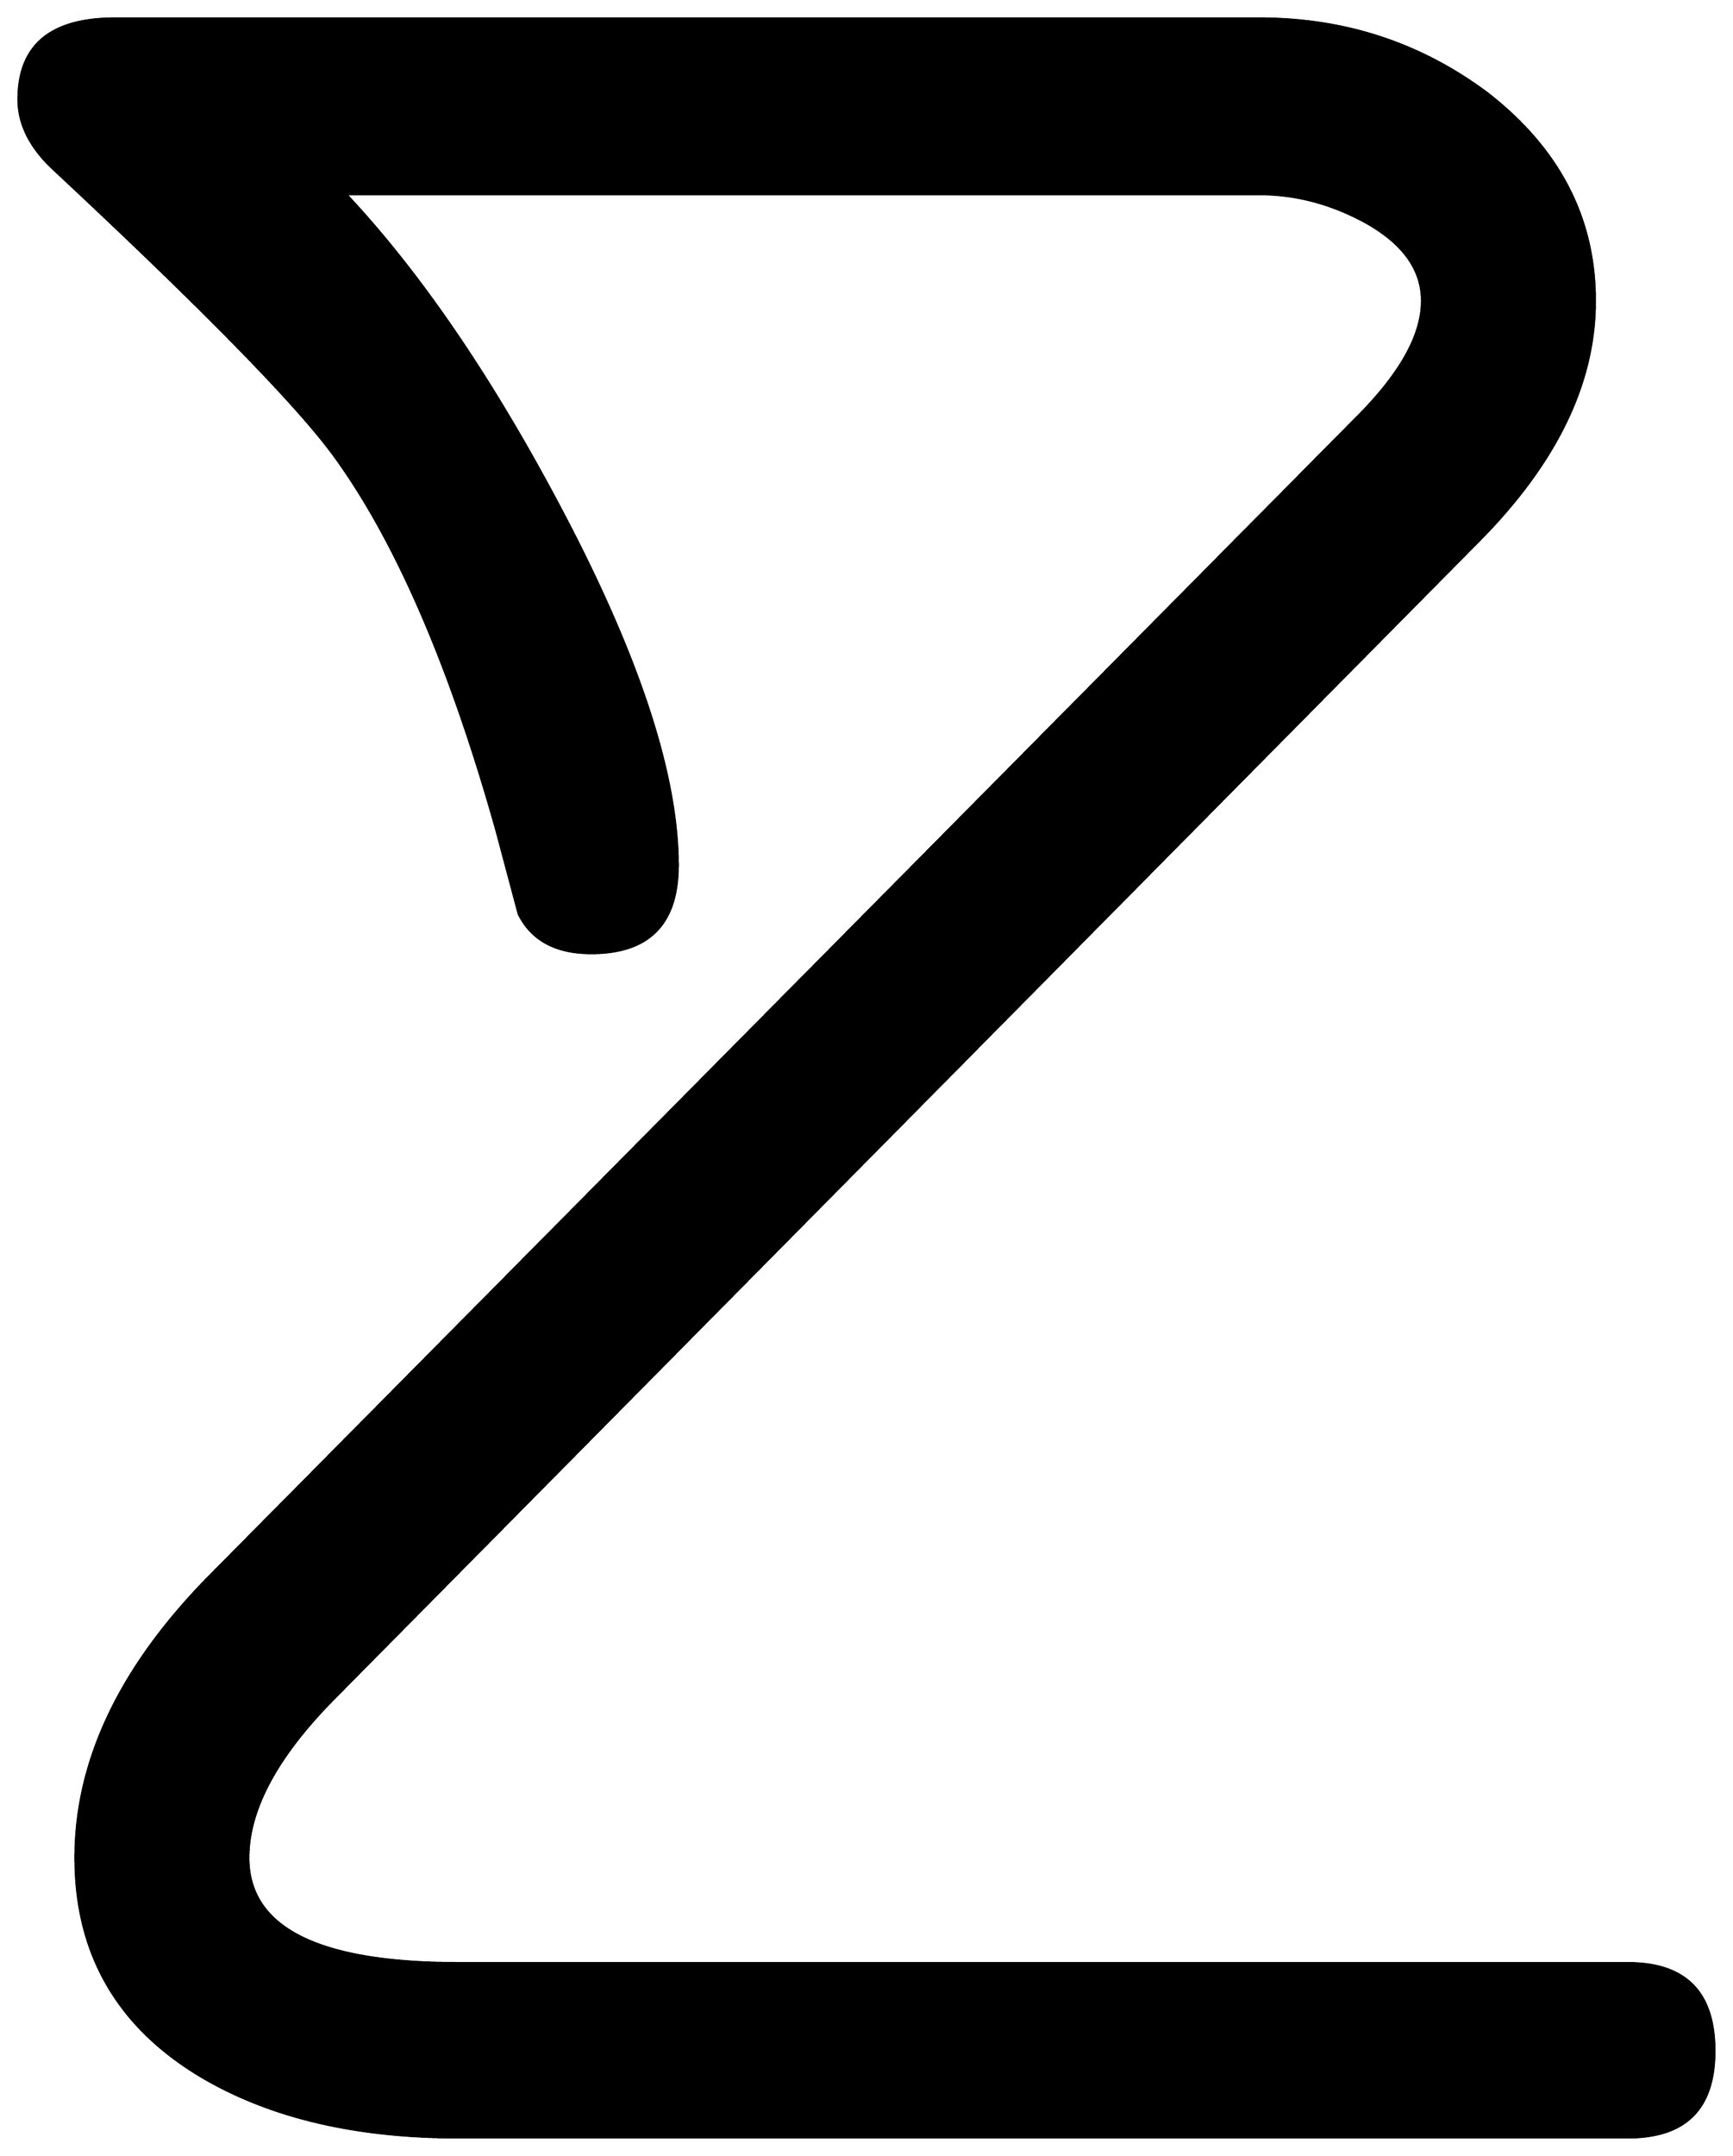 


\begin{tikzpicture}[y=0.80pt, x=0.80pt, yscale=-1.0, xscale=1.0, inner sep=0pt, outer sep=0pt]
\begin{scope}[shift={(100.0,1886.0)},nonzero rule]
  \path[draw=.,fill=.,line width=1.600pt] (1270.0,-62.0) .. controls
    (1270.0,-20.667) and (1249.333,-0.0) .. (1208.0,0.0) --
    (366.0,0.0) .. controls (292.0,0.0) and (230.333,-14.667) ..
    (181.0,-44.0) .. controls (121.0,-80.0) and (91.0,-132.333) ..
    (91.0,-201.0) .. controls (91.0,-271.0) and (123.333,-338.667)
    .. (188.0,-404.0) -- (1013.0,-1237.0) .. controls
    (1044.333,-1268.333) and (1060.0,-1296.333) .. (1060.0,-1321.0) ..
    controls (1060.0,-1344.333) and (1045.667,-1363.667) ..
    (1017.0,-1379.0) .. controls (993.0,-1391.667) and
    (968.333,-1398.0) .. (943.0,-1398.0) -- (285.0,-1398.0) ..
    controls (338.333,-1341.333) and (390.0,-1265.667) ..
    (440.0,-1171.0) .. controls (496.0,-1065.0) and
    (524.0,-979.667) .. (524.0,-915.0) .. controls (524.0,-873.0)
    and (503.333,-852.0) .. (462.0,-852.0) .. controls
    (436.667,-852.0) and (419.333,-861.333) .. (410.0,-880.0) ..
    controls (404.667,-900.0) and (399.333,-920.0) .. (394.0,-940.0)
    .. controls (360.667,-1058.667) and (321.667,-1148.667) ..
    (277.0,-1210.0) .. controls (249.667,-1247.333) and
    (182.0,-1316.333) .. (74.0,-1417.0) .. controls (58.0,-1432.333)
    and (50.0,-1448.667) .. (50.0,-1466.0) .. controls
    (50.0,-1504.667) and (73.0,-1524.0) .. (119.0,-1524.0) --
    (943.0,-1524.0) .. controls (1004.333,-1524.0) and
    (1059.0,-1506.0) .. (1107.0,-1470.0) .. controls
    (1158.333,-1430.0) and (1184.0,-1380.333) .. (1184.0,-1321.0) ..
    controls (1184.0,-1262.333) and (1156.333,-1205.0) ..
    (1101.0,-1149.0) -- (276.0,-315.0) .. controls
    (235.333,-273.667) and (215.0,-235.667) .. (215.0,-201.0) ..
    controls (215.0,-150.333) and (265.333,-125.0) .. (366.0,-125.0)
    -- (1208.0,-125.0) .. controls (1249.333,-125.0) and
    (1270.0,-104.0) .. (1270.0,-62.0) -- cycle;
\end{scope}

\end{tikzpicture}

